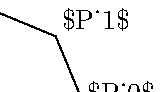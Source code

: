 beginfig(0)

u:=cm;

draw for d:=0 upto 7: u*dir(45d)-- endfor cycle;

label.rt("$P_0$", u*right);
label.urt("$P_1$", u*dir 45);

setbounds currentpicture to unitsquare
	scaled 3.5u shifted (1.75u*(-1, -1));

endfig
